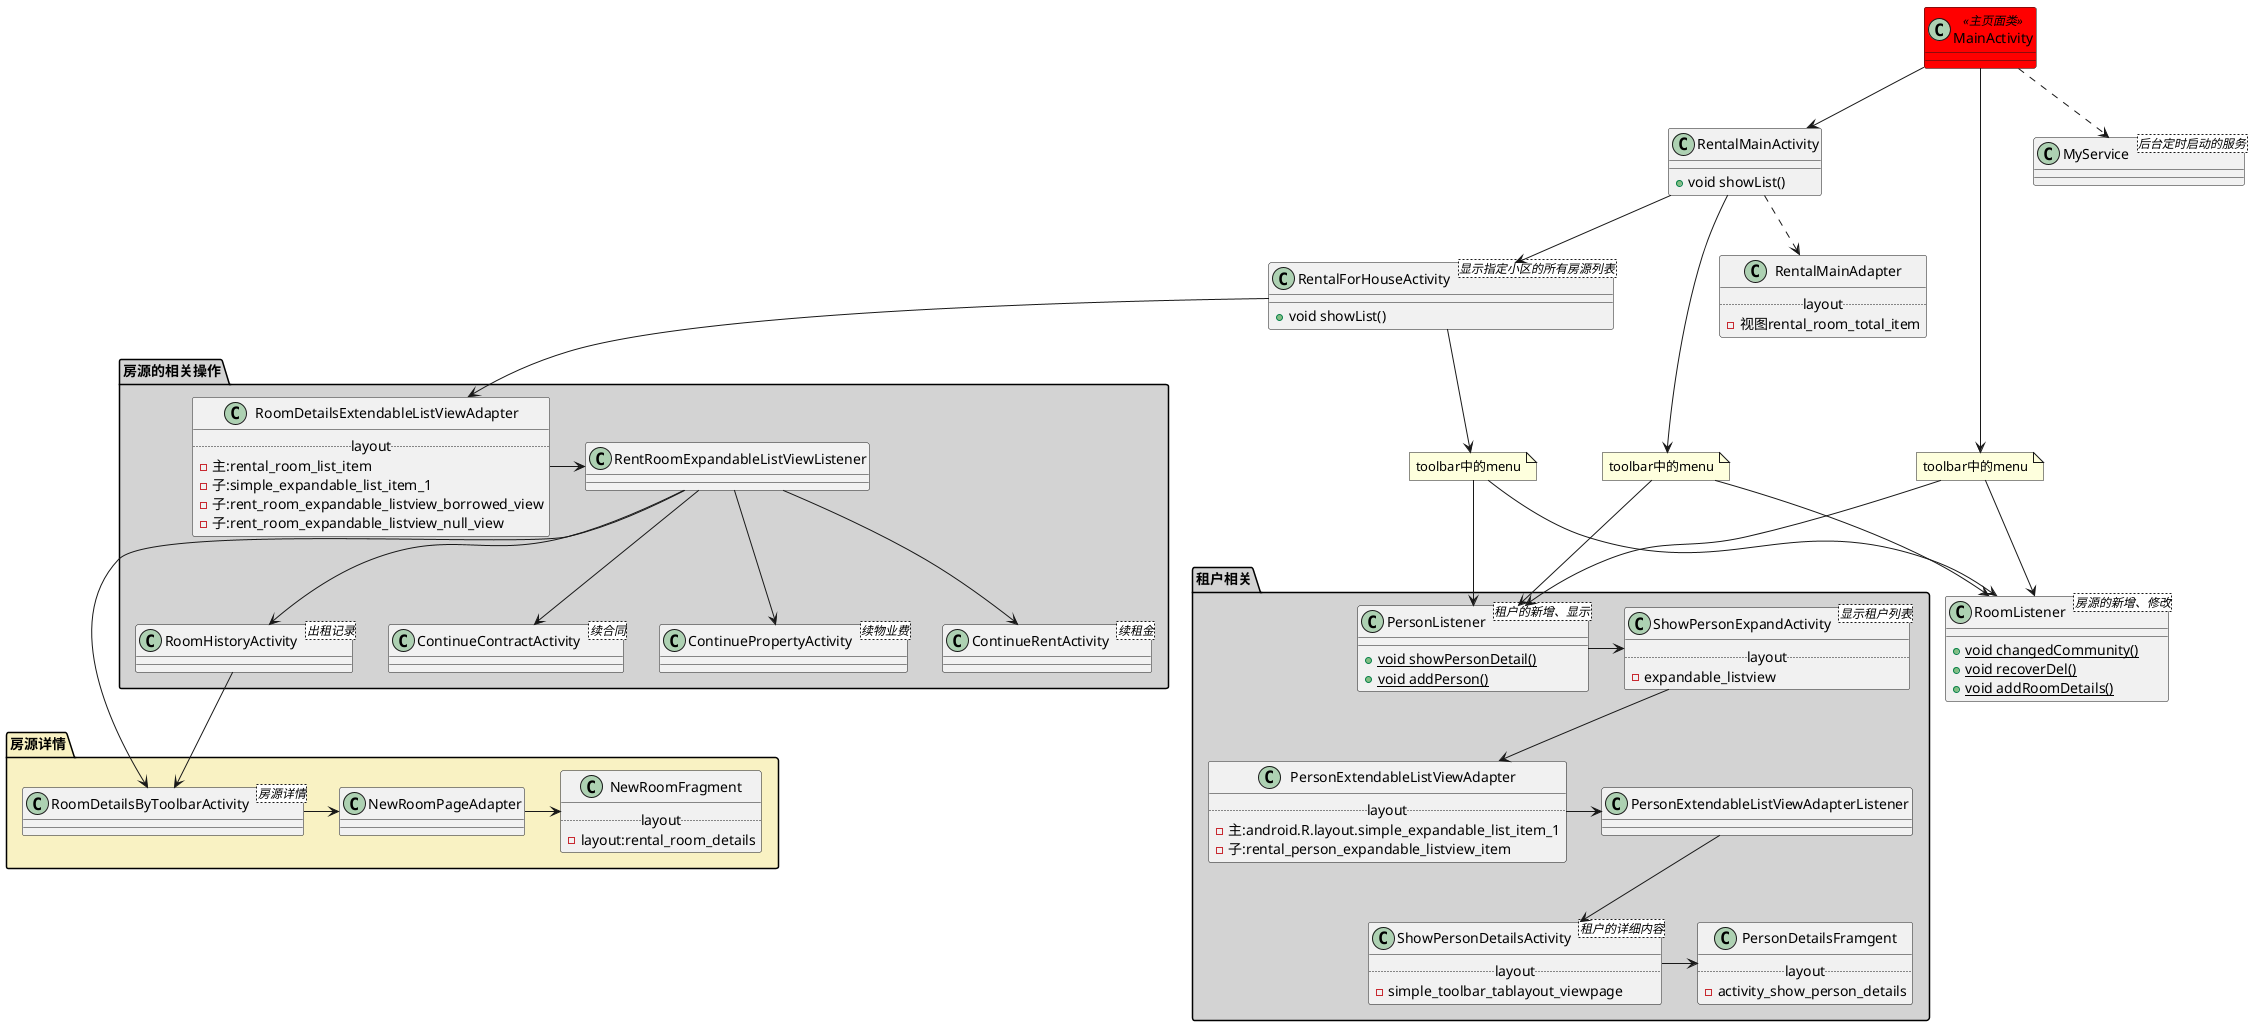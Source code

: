 @startuml
class MainActivity<<主页面类>> #red{}

class RentalMainActivity{
    + void showList()
}
class MyService<后台定时启动的服务>{}
class RentalMainAdapter{
    ..layout..
    -视图rental_room_total_item
}
class RentalForHouseActivity<显示指定小区的所有房源列表>{
    + void showList()
}
package  房源的相关操作 #LightGray{
    class RoomDetailsExtendableListViewAdapter{
        ..layout..
        -主:rental_room_list_item
        -子:simple_expandable_list_item_1
        -子:rent_room_expandable_listview_borrowed_view
        -子:rent_room_expandable_listview_null_view
    }
    class RentRoomExpandableListViewListener{}
    class RoomHistoryActivity<出租记录>{}
    class ContinueContractActivity<续合同>{}
    class ContinuePropertyActivity<续物业费>{}
    class ContinueRentActivity<续租金>{}

    RoomDetailsExtendableListViewAdapter->RentRoomExpandableListViewListener

    RentRoomExpandableListViewListener-->RoomHistoryActivity
    RentRoomExpandableListViewListener-->ContinueContractActivity
    RentRoomExpandableListViewListener-->ContinuePropertyActivity
    RentRoomExpandableListViewListener-->ContinueRentActivity
}

package  租户相关 #LightGray{
    class PersonListener<租户的新增、显示>{
        +{static} void showPersonDetail()
        +{static} void addPerson()
    }
    class ShowPersonExpandActivity<显示租户列表>{
    ..layout..
        -expandable_listview
    }
    class PersonExtendableListViewAdapter{
        ..layout..
        -主:android.R.layout.simple_expandable_list_item_1
        -子:rental_person_expandable_listview_item
    }
    class PersonExtendableListViewAdapterListener{}
    class ShowPersonDetailsActivity<租户的详细内容>{
        ..layout..
        -simple_toolbar_tablayout_viewpage
    }
    class PersonDetailsFramgent{
         ..layout..
        -activity_show_person_details
    }

    PersonListener->ShowPersonExpandActivity
    ShowPersonExpandActivity-->PersonExtendableListViewAdapter
    PersonExtendableListViewAdapter->PersonExtendableListViewAdapterListener
    PersonExtendableListViewAdapterListener-->ShowPersonDetailsActivity
    ShowPersonDetailsActivity->PersonDetailsFramgent
}

class RoomListener<房源的新增、修改>{
    +{static} void changedCommunity()
    +{static} void recoverDel()
    +{static} void addRoomDetails()
}


package  房源详情 #f9f2c3{
    class RoomDetailsByToolbarActivity<房源详情>{}
    class NewRoomPageAdapter{}
    class NewRoomFragment{
        ..layout..
        -layout:rental_room_details
    }
    RoomDetailsByToolbarActivity->NewRoomPageAdapter
    NewRoomPageAdapter->NewRoomFragment
}



note "toolbar中的menu" as menu1
note "toolbar中的menu" as menu2
note "toolbar中的menu" as menu3

MainActivity ..>MyService

MainActivity-->RentalMainActivity
RentalMainActivity..>RentalMainAdapter

RentalMainActivity-->menu2
menu2-->PersonListener
menu2-->RoomListener

MainActivity-->menu1
menu1-->PersonListener
menu1-->RoomListener

RentalMainActivity-->RentalForHouseActivity
RentalForHouseActivity-->RoomDetailsExtendableListViewAdapter

RentalForHouseActivity-->menu3
menu3-->PersonListener
menu3-->RoomListener

RentRoomExpandableListViewListener-->RoomDetailsByToolbarActivity

RoomHistoryActivity-->RoomDetailsByToolbarActivity

@enduml